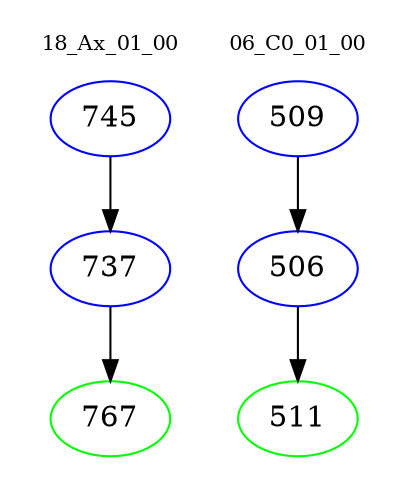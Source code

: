 digraph{
subgraph cluster_0 {
color = white
label = "18_Ax_01_00";
fontsize=10;
T0_745 [label="745", color="blue"]
T0_745 -> T0_737 [color="black"]
T0_737 [label="737", color="blue"]
T0_737 -> T0_767 [color="black"]
T0_767 [label="767", color="green"]
}
subgraph cluster_1 {
color = white
label = "06_C0_01_00";
fontsize=10;
T1_509 [label="509", color="blue"]
T1_509 -> T1_506 [color="black"]
T1_506 [label="506", color="blue"]
T1_506 -> T1_511 [color="black"]
T1_511 [label="511", color="green"]
}
}
